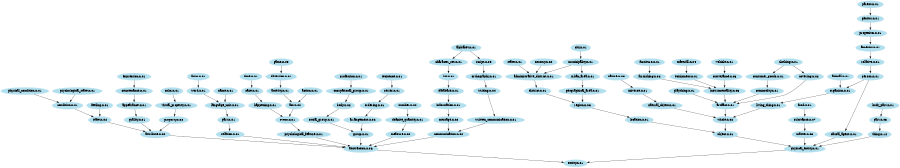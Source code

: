 digraph diagram {
	node [color=lightblue2 style=filled]
	size="6,6"
	"abstraction.n.06" -> "entity.n.01"
	"attribute.n.02" -> "abstraction.n.06"
	"state.n.02" -> "attribute.n.02"
	"condition.n.01" -> "state.n.02"
	"physical_condition.n.01" -> "condition.n.01"
	"physical_entity.n.01" -> "entity.n.01"
	"object.n.01" -> "physical_entity.n.01"
	"location.n.01" -> "object.n.01"
	"region.n.03" -> "location.n.01"
	"district.n.01" -> "region.n.03"
	"administrative_district.n.01" -> "district.n.01"
	"state.n.01" -> "administrative_district.n.01"
	"whole.n.02" -> "object.n.01"
	"natural_object.n.01" -> "whole.n.02"
	"universe.n.01" -> "natural_object.n.01"
	"nature.n.03" -> "universe.n.01"
	"municipality.n.01" -> "administrative_district.n.01"
	"geographical_area.n.01" -> "region.n.03"
	"urban_area.n.01" -> "geographical_area.n.01"
	"municipality.n.01" -> "urban_area.n.01"
	"city.n.01" -> "municipality.n.01"
	"relation.n.01" -> "abstraction.n.06"
	"part.n.01" -> "relation.n.01"
	"language_unit.n.01" -> "part.n.01"
	"word.n.01" -> "language_unit.n.01"
	"form.n.01" -> "word.n.01"
	"matter.n.03" -> "physical_entity.n.01"
	"substance.n.07" -> "matter.n.03"
	"food.n.01" -> "substance.n.07"
	"psychological_feature.n.01" -> "abstraction.n.06"
	"event.n.01" -> "psychological_feature.n.01"
	"happening.n.01" -> "event.n.01"
	"case.n.01" -> "happening.n.01"
	"time.n.01" -> "case.n.01"
	"quality.n.01" -> "attribute.n.02"
	"appearance.n.01" -> "quality.n.01"
	"countenance.n.01" -> "appearance.n.01"
	"expression.n.01" -> "countenance.n.01"
	"act.n.02" -> "event.n.01"
	"activity.n.01" -> "act.n.02"
	"diversion.n.01" -> "activity.n.01"
	"game.n.03" -> "diversion.n.01"
	"artifact.n.01" -> "whole.n.02"
	"plaything.n.01" -> "artifact.n.01"
	"instrumentality.n.03" -> "artifact.n.01"
	"furnishing.n.02" -> "instrumentality.n.03"
	"furniture.n.01" -> "furnishing.n.02"
	"name.n.01" -> "language_unit.n.01"
	"psychological_state.n.01" -> "condition.n.01"
	"group.n.01" -> "abstraction.n.06"
	"social_group.n.01" -> "group.n.01"
	"body.n.02" -> "social_group.n.01"
	"occupational_group.n.01" -> "body.n.02"
	"profession.n.01" -> "occupational_group.n.01"
	"causal_agent.n.01" -> "physical_entity.n.01"
	"person.n.01" -> "causal_agent.n.01"
	"living_thing.n.01" -> "whole.n.02"
	"organism.n.01" -> "living_thing.n.01"
	"person.n.01" -> "organism.n.01"
	"property.n.02" -> "attribute.n.02"
	"visual_property.n.01" -> "property.n.02"
	"color.n.01" -> "visual_property.n.01"
	"measure.n.02" -> "abstraction.n.06"
	"relative.n.01" -> "person.n.01"
	"ancestor.n.01" -> "relative.n.01"
	"progenitor.n.01" -> "ancestor.n.01"
	"genitor.n.01" -> "progenitor.n.01"
	"parent.n.01" -> "genitor.n.01"
	"equipment.n.01" -> "instrumentality.n.03"
	"material.n.04" -> "equipment.n.01"
	"arrangement.n.02" -> "group.n.01"
	"ordering.n.01" -> "arrangement.n.02"
	"series.n.01" -> "ordering.n.01"
	"sequence.n.01" -> "series.n.01"
	"country.n.02" -> "administrative_district.n.01"
	"animal.n.01" -> "organism.n.01"
	"action.n.01" -> "act.n.02"
	"conveyance.n.03" -> "instrumentality.n.03"
	"vehicle.n.01" -> "conveyance.n.03"
	"communication.n.02" -> "abstraction.n.06"
	"message.n.02" -> "communication.n.02"
	"information.n.01" -> "message.n.02"
	"database.n.01" -> "information.n.01"
	"list.n.01" -> "database.n.01"
	"character_set.n.01" -> "list.n.01"
	"alphabet.n.01" -> "character_set.n.01"
	"written_communication.n.01" -> "communication.n.02"
	"writing.n.04" -> "written_communication.n.01"
	"orthography.n.01" -> "writing.n.04"
	"script.n.03" -> "orthography.n.01"
	"alphabet.n.01" -> "script.n.03"
	"feeling.n.01" -> "state.n.02"
	"definite_quantity.n.01" -> "measure.n.02"
	"number.n.02" -> "definite_quantity.n.01"
	"commodity.n.01" -> "artifact.n.01"
	"consumer_goods.n.01" -> "commodity.n.01"
	"clothing.n.01" -> "consumer_goods.n.01"
	"covering.n.02" -> "artifact.n.01"
	"clothing.n.01" -> "covering.n.02"
	"thing.n.12" -> "physical_entity.n.01"
	"part.n.03" -> "thing.n.12"
	"body_part.n.01" -> "part.n.03"
}
